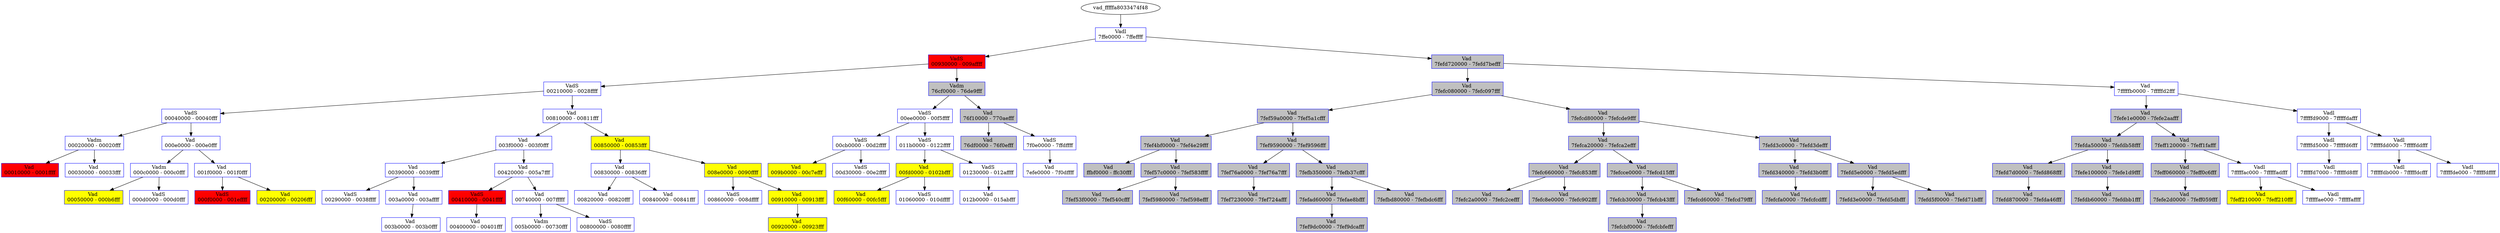 /* Pid:   4056 */
digraph processtree {
graph [rankdir = "TB"];
vad_fffffa8033474f48 -> vad_fffffa803345f320
vad_fffffa803345f320 [label = "{ Vadl\n7ffe0000 - 7ffeffff }"shape = "record" color = "blue" style = "filled" fillcolor = "white"];
vad_fffffa803345f320 -> vad_fffffa803210fba0
vad_fffffa803210fba0 [label = "{ VadS\n00930000 - 009affff }"shape = "record" color = "blue" style = "filled" fillcolor = "red"];
vad_fffffa803210fba0 -> vad_fffffa80320804d0
vad_fffffa80320804d0 [label = "{ VadS\n00210000 - 0028ffff }"shape = "record" color = "blue" style = "filled" fillcolor = "white"];
vad_fffffa80320804d0 -> vad_fffffa8032a08890
vad_fffffa8032a08890 [label = "{ VadS\n00040000 - 00040fff }"shape = "record" color = "blue" style = "filled" fillcolor = "white"];
vad_fffffa8032a08890 -> vad_fffffa8033458190
vad_fffffa8033458190 [label = "{ Vadm\n00020000 - 00020fff }"shape = "record" color = "blue" style = "filled" fillcolor = "white"];
vad_fffffa8033458190 -> vad_fffffa80327d18e0
vad_fffffa80327d18e0 [label = "{ Vad \n00010000 - 0001ffff }"shape = "record" color = "blue" style = "filled" fillcolor = "red"];
vad_fffffa8033458190 -> vad_fffffa8031865cc0
vad_fffffa8031865cc0 [label = "{ Vad \n00030000 - 00033fff }"shape = "record" color = "blue" style = "filled" fillcolor = "white"];
vad_fffffa8032a08890 -> vad_fffffa8031e26c60
vad_fffffa8031e26c60 [label = "{ Vad \n000e0000 - 000e0fff }"shape = "record" color = "blue" style = "filled" fillcolor = "white"];
vad_fffffa8031e26c60 -> vad_fffffa8032452ef0
vad_fffffa8032452ef0 [label = "{ Vadm\n000c0000 - 000c0fff }"shape = "record" color = "blue" style = "filled" fillcolor = "white"];
vad_fffffa8032452ef0 -> vad_fffffa80336466a0
vad_fffffa80336466a0 [label = "{ Vad \n00050000 - 000b6fff }"shape = "record" color = "blue" style = "filled" fillcolor = "yellow"];
vad_fffffa8032452ef0 -> vad_fffffa80337f0240
vad_fffffa80337f0240 [label = "{ VadS\n000d0000 - 000d0fff }"shape = "record" color = "blue" style = "filled" fillcolor = "white"];
vad_fffffa8031e26c60 -> vad_fffffa803182b8f0
vad_fffffa803182b8f0 [label = "{ Vad \n001f0000 - 001f0fff }"shape = "record" color = "blue" style = "filled" fillcolor = "white"];
vad_fffffa803182b8f0 -> vad_fffffa803343cae0
vad_fffffa803343cae0 [label = "{ VadS\n000f0000 - 001effff }"shape = "record" color = "blue" style = "filled" fillcolor = "red"];
vad_fffffa803182b8f0 -> vad_fffffa803172c300
vad_fffffa803172c300 [label = "{ Vad \n00200000 - 00206fff }"shape = "record" color = "blue" style = "filled" fillcolor = "yellow"];
vad_fffffa80320804d0 -> vad_fffffa80325acdb0
vad_fffffa80325acdb0 [label = "{ Vad \n00810000 - 00811fff }"shape = "record" color = "blue" style = "filled" fillcolor = "white"];
vad_fffffa80325acdb0 -> vad_fffffa803182e1f0
vad_fffffa803182e1f0 [label = "{ Vad \n003f0000 - 003f0fff }"shape = "record" color = "blue" style = "filled" fillcolor = "white"];
vad_fffffa803182e1f0 -> vad_fffffa803140b010
vad_fffffa803140b010 [label = "{ Vad \n00390000 - 0039ffff }"shape = "record" color = "blue" style = "filled" fillcolor = "white"];
vad_fffffa803140b010 -> vad_fffffa803216dae0
vad_fffffa803216dae0 [label = "{ VadS\n00290000 - 0038ffff }"shape = "record" color = "blue" style = "filled" fillcolor = "white"];
vad_fffffa803140b010 -> vad_fffffa8031389220
vad_fffffa8031389220 [label = "{ Vad \n003a0000 - 003affff }"shape = "record" color = "blue" style = "filled" fillcolor = "white"];
vad_fffffa8031389220 -> vad_fffffa80320d4e50
vad_fffffa80320d4e50 [label = "{ Vad \n003b0000 - 003b0fff }"shape = "record" color = "blue" style = "filled" fillcolor = "white"];
vad_fffffa803182e1f0 -> vad_fffffa803237f450
vad_fffffa803237f450 [label = "{ Vad \n00420000 - 005a7fff }"shape = "record" color = "blue" style = "filled" fillcolor = "white"];
vad_fffffa803237f450 -> vad_fffffa80326e05c0
vad_fffffa80326e05c0 [label = "{ VadS\n00410000 - 0041ffff }"shape = "record" color = "blue" style = "filled" fillcolor = "red"];
vad_fffffa80326e05c0 -> vad_fffffa80320f61f0
vad_fffffa80320f61f0 [label = "{ Vad \n00400000 - 00401fff }"shape = "record" color = "blue" style = "filled" fillcolor = "white"];
vad_fffffa803237f450 -> vad_fffffa80323e14f0
vad_fffffa80323e14f0 [label = "{ Vad \n00740000 - 007fffff }"shape = "record" color = "blue" style = "filled" fillcolor = "white"];
vad_fffffa80323e14f0 -> vad_fffffa80315ea270
vad_fffffa80315ea270 [label = "{ Vadm\n005b0000 - 00730fff }"shape = "record" color = "blue" style = "filled" fillcolor = "white"];
vad_fffffa80323e14f0 -> vad_fffffa8032769ec0
vad_fffffa8032769ec0 [label = "{ VadS\n00800000 - 0080ffff }"shape = "record" color = "blue" style = "filled" fillcolor = "white"];
vad_fffffa80325acdb0 -> vad_fffffa80315fb610
vad_fffffa80315fb610 [label = "{ Vad \n00850000 - 00853fff }"shape = "record" color = "blue" style = "filled" fillcolor = "yellow"];
vad_fffffa80315fb610 -> vad_fffffa803212abc0
vad_fffffa803212abc0 [label = "{ Vad \n00830000 - 00836fff }"shape = "record" color = "blue" style = "filled" fillcolor = "white"];
vad_fffffa803212abc0 -> vad_fffffa80320dea70
vad_fffffa80320dea70 [label = "{ Vad \n00820000 - 00820fff }"shape = "record" color = "blue" style = "filled" fillcolor = "white"];
vad_fffffa803212abc0 -> vad_fffffa803277d6e0
vad_fffffa803277d6e0 [label = "{ Vad \n00840000 - 00841fff }"shape = "record" color = "blue" style = "filled" fillcolor = "white"];
vad_fffffa80315fb610 -> vad_fffffa803267b850
vad_fffffa803267b850 [label = "{ Vad \n008e0000 - 0090ffff }"shape = "record" color = "blue" style = "filled" fillcolor = "yellow"];
vad_fffffa803267b850 -> vad_fffffa80324a91d0
vad_fffffa80324a91d0 [label = "{ VadS\n00860000 - 008dffff }"shape = "record" color = "blue" style = "filled" fillcolor = "white"];
vad_fffffa803267b850 -> vad_fffffa8033625a70
vad_fffffa8033625a70 [label = "{ Vad \n00910000 - 00913fff }"shape = "record" color = "blue" style = "filled" fillcolor = "yellow"];
vad_fffffa8033625a70 -> vad_fffffa803219ce90
vad_fffffa803219ce90 [label = "{ Vad \n00920000 - 00923fff }"shape = "record" color = "blue" style = "filled" fillcolor = "yellow"];
vad_fffffa803210fba0 -> vad_fffffa8031548800
vad_fffffa8031548800 [label = "{ Vadm\n76cf0000 - 76de9fff }"shape = "record" color = "blue" style = "filled" fillcolor = "gray"];
vad_fffffa8031548800 -> vad_fffffa80316dcaa0
vad_fffffa80316dcaa0 [label = "{ VadS\n00ee0000 - 00f5ffff }"shape = "record" color = "blue" style = "filled" fillcolor = "white"];
vad_fffffa80316dcaa0 -> vad_fffffa80320d0cf0
vad_fffffa80320d0cf0 [label = "{ VadS\n00cb0000 - 00d2ffff }"shape = "record" color = "blue" style = "filled" fillcolor = "white"];
vad_fffffa80320d0cf0 -> vad_fffffa8033823640
vad_fffffa8033823640 [label = "{ Vad \n009b0000 - 00c7efff }"shape = "record" color = "blue" style = "filled" fillcolor = "yellow"];
vad_fffffa80320d0cf0 -> vad_fffffa8032a28300
vad_fffffa8032a28300 [label = "{ VadS\n00d30000 - 00e2ffff }"shape = "record" color = "blue" style = "filled" fillcolor = "white"];
vad_fffffa80316dcaa0 -> vad_fffffa803379e700
vad_fffffa803379e700 [label = "{ VadS\n011b0000 - 0122ffff }"shape = "record" color = "blue" style = "filled" fillcolor = "white"];
vad_fffffa803379e700 -> vad_fffffa8033918c10
vad_fffffa8033918c10 [label = "{ Vad \n00fd0000 - 0102bfff }"shape = "record" color = "blue" style = "filled" fillcolor = "yellow"];
vad_fffffa8033918c10 -> vad_fffffa80321b3180
vad_fffffa80321b3180 [label = "{ Vad \n00f60000 - 00fc5fff }"shape = "record" color = "blue" style = "filled" fillcolor = "yellow"];
vad_fffffa8033918c10 -> vad_fffffa8031657340
vad_fffffa8031657340 [label = "{ VadS\n01060000 - 010dffff }"shape = "record" color = "blue" style = "filled" fillcolor = "white"];
vad_fffffa803379e700 -> vad_fffffa8031ae9b20
vad_fffffa8031ae9b20 [label = "{ VadS\n01230000 - 012affff }"shape = "record" color = "blue" style = "filled" fillcolor = "white"];
vad_fffffa8031ae9b20 -> vad_fffffa803201de20
vad_fffffa803201de20 [label = "{ Vad \n012b0000 - 015abfff }"shape = "record" color = "blue" style = "filled" fillcolor = "white"];
vad_fffffa8031548800 -> vad_fffffa80320f20d0
vad_fffffa80320f20d0 [label = "{ Vad \n76f10000 - 770aefff }"shape = "record" color = "blue" style = "filled" fillcolor = "gray"];
vad_fffffa80320f20d0 -> vad_fffffa803356ec90
vad_fffffa803356ec90 [label = "{ Vad \n76df0000 - 76f0efff }"shape = "record" color = "blue" style = "filled" fillcolor = "gray"];
vad_fffffa80320f20d0 -> vad_fffffa8031ae0290
vad_fffffa8031ae0290 [label = "{ VadS\n7f0e0000 - 7ffdffff }"shape = "record" color = "blue" style = "filled" fillcolor = "white"];
vad_fffffa8031ae0290 -> vad_fffffa80317e5ba0
vad_fffffa80317e5ba0 [label = "{ Vad \n7efe0000 - 7f0dffff }"shape = "record" color = "blue" style = "filled" fillcolor = "white"];
vad_fffffa803345f320 -> vad_fffffa80316474b0
vad_fffffa80316474b0 [label = "{ Vad \n7fefd720000 - 7fefd7befff }"shape = "record" color = "blue" style = "filled" fillcolor = "gray"];
vad_fffffa80316474b0 -> vad_fffffa80324cf550
vad_fffffa80324cf550 [label = "{ Vad \n7fefc080000 - 7fefc097fff }"shape = "record" color = "blue" style = "filled" fillcolor = "gray"];
vad_fffffa80324cf550 -> vad_fffffa8032057bd0
vad_fffffa8032057bd0 [label = "{ Vad \n7fef59a0000 - 7fef5a1cfff }"shape = "record" color = "blue" style = "filled" fillcolor = "gray"];
vad_fffffa8032057bd0 -> vad_fffffa80316f3890
vad_fffffa80316f3890 [label = "{ Vad \n7fef4bf0000 - 7fef4e29fff }"shape = "record" color = "blue" style = "filled" fillcolor = "gray"];
vad_fffffa80316f3890 -> vad_fffffa803335a2f0
vad_fffffa803335a2f0 [label = "{ Vad \nffbf0000 - ffc30fff }"shape = "record" color = "blue" style = "filled" fillcolor = "gray"];
vad_fffffa80316f3890 -> vad_fffffa8032474a00
vad_fffffa8032474a00 [label = "{ Vad \n7fef57c0000 - 7fef583ffff }"shape = "record" color = "blue" style = "filled" fillcolor = "gray"];
vad_fffffa8032474a00 -> vad_fffffa8032106320
vad_fffffa8032106320 [label = "{ Vad \n7fef53f0000 - 7fef540cfff }"shape = "record" color = "blue" style = "filled" fillcolor = "gray"];
vad_fffffa8032474a00 -> vad_fffffa80335b8ce0
vad_fffffa80335b8ce0 [label = "{ Vad \n7fef5980000 - 7fef598efff }"shape = "record" color = "blue" style = "filled" fillcolor = "gray"];
vad_fffffa8032057bd0 -> vad_fffffa8032d50330
vad_fffffa8032d50330 [label = "{ Vad \n7fef9590000 - 7fef9596fff }"shape = "record" color = "blue" style = "filled" fillcolor = "gray"];
vad_fffffa8032d50330 -> vad_fffffa803219c240
vad_fffffa803219c240 [label = "{ Vad \n7fef76a0000 - 7fef76a7fff }"shape = "record" color = "blue" style = "filled" fillcolor = "gray"];
vad_fffffa803219c240 -> vad_fffffa80320afe40
vad_fffffa80320afe40 [label = "{ Vad \n7fef7230000 - 7fef724afff }"shape = "record" color = "blue" style = "filled" fillcolor = "gray"];
vad_fffffa8032d50330 -> vad_fffffa80316cf170
vad_fffffa80316cf170 [label = "{ Vad \n7fefb350000 - 7fefb37cfff }"shape = "record" color = "blue" style = "filled" fillcolor = "gray"];
vad_fffffa80316cf170 -> vad_fffffa80325f41f0
vad_fffffa80325f41f0 [label = "{ Vad \n7fefad60000 - 7fefae8bfff }"shape = "record" color = "blue" style = "filled" fillcolor = "gray"];
vad_fffffa80325f41f0 -> vad_fffffa8031774e20
vad_fffffa8031774e20 [label = "{ Vad \n7fef9dc0000 - 7fef9dcafff }"shape = "record" color = "blue" style = "filled" fillcolor = "gray"];
vad_fffffa80316cf170 -> vad_fffffa803378ca60
vad_fffffa803378ca60 [label = "{ Vad \n7fefbd80000 - 7fefbdc6fff }"shape = "record" color = "blue" style = "filled" fillcolor = "gray"];
vad_fffffa80324cf550 -> vad_fffffa80324deae0
vad_fffffa80324deae0 [label = "{ Vad \n7fefcd80000 - 7fefcde9fff }"shape = "record" color = "blue" style = "filled" fillcolor = "gray"];
vad_fffffa80324deae0 -> vad_fffffa8032062010
vad_fffffa8032062010 [label = "{ Vad \n7fefca20000 - 7fefca2efff }"shape = "record" color = "blue" style = "filled" fillcolor = "gray"];
vad_fffffa8032062010 -> vad_fffffa80320cf1f0
vad_fffffa80320cf1f0 [label = "{ Vad \n7fefc660000 - 7fefc853fff }"shape = "record" color = "blue" style = "filled" fillcolor = "gray"];
vad_fffffa80320cf1f0 -> vad_fffffa803103c5a0
vad_fffffa803103c5a0 [label = "{ Vad \n7fefc2a0000 - 7fefc2cefff }"shape = "record" color = "blue" style = "filled" fillcolor = "gray"];
vad_fffffa80320cf1f0 -> vad_fffffa80325becb0
vad_fffffa80325becb0 [label = "{ Vad \n7fefc8e0000 - 7fefc902fff }"shape = "record" color = "blue" style = "filled" fillcolor = "gray"];
vad_fffffa8032062010 -> vad_fffffa803205e010
vad_fffffa803205e010 [label = "{ Vad \n7fefcce0000 - 7fefcd15fff }"shape = "record" color = "blue" style = "filled" fillcolor = "gray"];
vad_fffffa803205e010 -> vad_fffffa8033893cf0
vad_fffffa8033893cf0 [label = "{ Vad \n7fefcb30000 - 7fefcb43fff }"shape = "record" color = "blue" style = "filled" fillcolor = "gray"];
vad_fffffa8033893cf0 -> vad_fffffa8031affb70
vad_fffffa8031affb70 [label = "{ Vad \n7fefcbf0000 - 7fefcbfefff }"shape = "record" color = "blue" style = "filled" fillcolor = "gray"];
vad_fffffa803205e010 -> vad_fffffa8032646740
vad_fffffa8032646740 [label = "{ Vad \n7fefcd60000 - 7fefcd79fff }"shape = "record" color = "blue" style = "filled" fillcolor = "gray"];
vad_fffffa80324deae0 -> vad_fffffa8031ea1540
vad_fffffa8031ea1540 [label = "{ Vad \n7fefd3c0000 - 7fefd3defff }"shape = "record" color = "blue" style = "filled" fillcolor = "gray"];
vad_fffffa8031ea1540 -> vad_fffffa8031f17ab0
vad_fffffa8031f17ab0 [label = "{ Vad \n7fefd340000 - 7fefd3b0fff }"shape = "record" color = "blue" style = "filled" fillcolor = "gray"];
vad_fffffa8031f17ab0 -> vad_fffffa8031431590
vad_fffffa8031431590 [label = "{ Vad \n7fefcfa0000 - 7fefcfcdfff }"shape = "record" color = "blue" style = "filled" fillcolor = "gray"];
vad_fffffa8031ea1540 -> vad_fffffa8031680ca0
vad_fffffa8031680ca0 [label = "{ Vad \n7fefd5e0000 - 7fefd5edfff }"shape = "record" color = "blue" style = "filled" fillcolor = "gray"];
vad_fffffa8031680ca0 -> vad_fffffa8031422f80
vad_fffffa8031422f80 [label = "{ Vad \n7fefd3e0000 - 7fefd5dbfff }"shape = "record" color = "blue" style = "filled" fillcolor = "gray"];
vad_fffffa8031680ca0 -> vad_fffffa80310e8450
vad_fffffa80310e8450 [label = "{ Vad \n7fefd5f0000 - 7fefd71bfff }"shape = "record" color = "blue" style = "filled" fillcolor = "gray"];
vad_fffffa80316474b0 -> vad_fffffa803218a430
vad_fffffa803218a430 [label = "{ Vad \n7fffffb0000 - 7fffffd2fff }"shape = "record" color = "blue" style = "filled" fillcolor = "white"];
vad_fffffa803218a430 -> vad_fffffa803325ac30
vad_fffffa803325ac30 [label = "{ Vad \n7fefe1e0000 - 7fefe2aafff }"shape = "record" color = "blue" style = "filled" fillcolor = "gray"];
vad_fffffa803325ac30 -> vad_fffffa8032877a00
vad_fffffa8032877a00 [label = "{ Vad \n7fefda50000 - 7fefdb58fff }"shape = "record" color = "blue" style = "filled" fillcolor = "gray"];
vad_fffffa8032877a00 -> vad_fffffa803173a860
vad_fffffa803173a860 [label = "{ Vad \n7fefd7d0000 - 7fefd868fff }"shape = "record" color = "blue" style = "filled" fillcolor = "gray"];
vad_fffffa803173a860 -> vad_fffffa80326de720
vad_fffffa80326de720 [label = "{ Vad \n7fefd870000 - 7fefda46fff }"shape = "record" color = "blue" style = "filled" fillcolor = "gray"];
vad_fffffa8032877a00 -> vad_fffffa803179df80
vad_fffffa803179df80 [label = "{ Vad \n7fefe100000 - 7fefe1d9fff }"shape = "record" color = "blue" style = "filled" fillcolor = "gray"];
vad_fffffa803179df80 -> vad_fffffa8031eafcb0
vad_fffffa8031eafcb0 [label = "{ Vad \n7fefdb60000 - 7fefdbb1fff }"shape = "record" color = "blue" style = "filled" fillcolor = "gray"];
vad_fffffa803325ac30 -> vad_fffffa803344d460
vad_fffffa803344d460 [label = "{ Vad \n7feff120000 - 7feff1fafff }"shape = "record" color = "blue" style = "filled" fillcolor = "gray"];
vad_fffffa803344d460 -> vad_fffffa80316c2a20
vad_fffffa80316c2a20 [label = "{ Vad \n7feff060000 - 7feff0c6fff }"shape = "record" color = "blue" style = "filled" fillcolor = "gray"];
vad_fffffa80316c2a20 -> vad_fffffa8031fef1f0
vad_fffffa8031fef1f0 [label = "{ Vad \n7fefe2d0000 - 7feff059fff }"shape = "record" color = "blue" style = "filled" fillcolor = "gray"];
vad_fffffa803344d460 -> vad_fffffa803217df00
vad_fffffa803217df00 [label = "{ Vadl\n7fffffac000 - 7fffffadfff }"shape = "record" color = "blue" style = "filled" fillcolor = "white"];
vad_fffffa803217df00 -> vad_fffffa803218a4c0
vad_fffffa803218a4c0 [label = "{ Vad \n7feff210000 - 7feff210fff }"shape = "record" color = "blue" style = "filled" fillcolor = "yellow"];
vad_fffffa803217df00 -> vad_fffffa8031e1bca0
vad_fffffa8031e1bca0 [label = "{ Vadl\n7fffffae000 - 7fffffaffff }"shape = "record" color = "blue" style = "filled" fillcolor = "white"];
vad_fffffa803218a430 -> vad_fffffa80311a70d0
vad_fffffa80311a70d0 [label = "{ Vadl\n7fffffd9000 - 7fffffdafff }"shape = "record" color = "blue" style = "filled" fillcolor = "white"];
vad_fffffa80311a70d0 -> vad_fffffa803245de40
vad_fffffa803245de40 [label = "{ Vadl\n7fffffd5000 - 7fffffd6fff }"shape = "record" color = "blue" style = "filled" fillcolor = "white"];
vad_fffffa803245de40 -> vad_fffffa80316900e0
vad_fffffa80316900e0 [label = "{ Vadl\n7fffffd7000 - 7fffffd8fff }"shape = "record" color = "blue" style = "filled" fillcolor = "white"];
vad_fffffa80311a70d0 -> vad_fffffa8032408e40
vad_fffffa8032408e40 [label = "{ Vadl\n7fffffdd000 - 7fffffddfff }"shape = "record" color = "blue" style = "filled" fillcolor = "white"];
vad_fffffa8032408e40 -> vad_fffffa80326c7a60
vad_fffffa80326c7a60 [label = "{ Vadl\n7fffffdb000 - 7fffffdcfff }"shape = "record" color = "blue" style = "filled" fillcolor = "white"];
vad_fffffa8032408e40 -> vad_fffffa80310b7a10
vad_fffffa80310b7a10 [label = "{ Vadl\n7fffffde000 - 7fffffdffff }"shape = "record" color = "blue" style = "filled" fillcolor = "white"];
}
